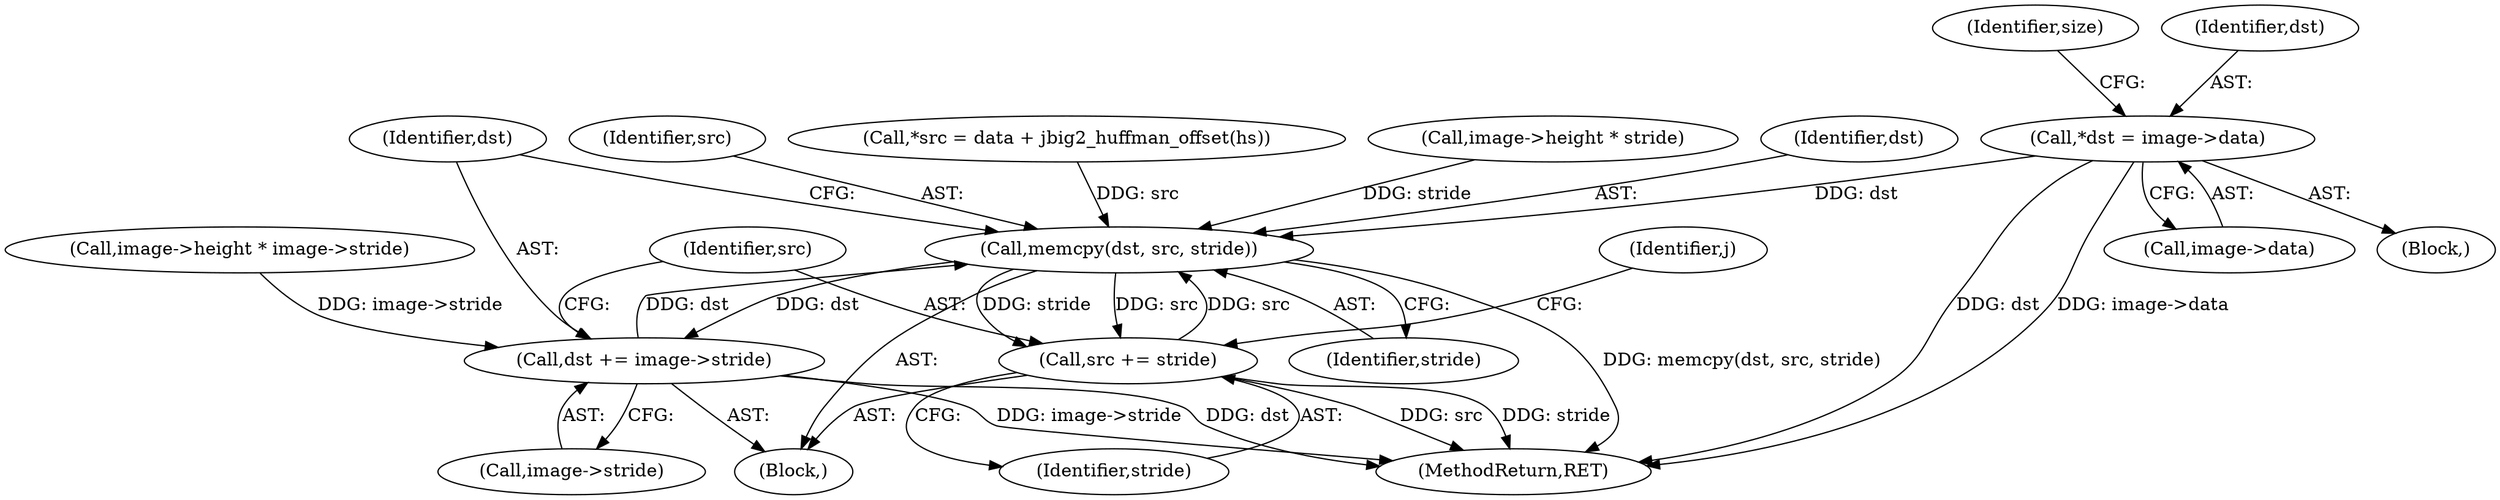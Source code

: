 digraph "0_ghostscript_e698d5c11d27212aa1098bc5b1673a3378563092_12@pointer" {
"1001679" [label="(Call,*dst = image->data)"];
"1001752" [label="(Call,memcpy(dst, src, stride))"];
"1001756" [label="(Call,dst += image->stride)"];
"1001761" [label="(Call,src += stride)"];
"1001750" [label="(Identifier,j)"];
"1001515" [label="(Call,image->height * image->stride)"];
"1001679" [label="(Call,*dst = image->data)"];
"1001754" [label="(Identifier,src)"];
"1001655" [label="(Call,*src = data + jbig2_huffman_offset(hs))"];
"1001718" [label="(Call,image->height * stride)"];
"1002289" [label="(MethodReturn,RET)"];
"1001761" [label="(Call,src += stride)"];
"1001755" [label="(Identifier,stride)"];
"1001752" [label="(Call,memcpy(dst, src, stride))"];
"1001763" [label="(Identifier,stride)"];
"1001681" [label="(Call,image->data)"];
"1001687" [label="(Identifier,size)"];
"1001762" [label="(Identifier,src)"];
"1001653" [label="(Block,)"];
"1001751" [label="(Block,)"];
"1001757" [label="(Identifier,dst)"];
"1001758" [label="(Call,image->stride)"];
"1001756" [label="(Call,dst += image->stride)"];
"1001680" [label="(Identifier,dst)"];
"1001753" [label="(Identifier,dst)"];
"1001679" -> "1001653"  [label="AST: "];
"1001679" -> "1001681"  [label="CFG: "];
"1001680" -> "1001679"  [label="AST: "];
"1001681" -> "1001679"  [label="AST: "];
"1001687" -> "1001679"  [label="CFG: "];
"1001679" -> "1002289"  [label="DDG: dst"];
"1001679" -> "1002289"  [label="DDG: image->data"];
"1001679" -> "1001752"  [label="DDG: dst"];
"1001752" -> "1001751"  [label="AST: "];
"1001752" -> "1001755"  [label="CFG: "];
"1001753" -> "1001752"  [label="AST: "];
"1001754" -> "1001752"  [label="AST: "];
"1001755" -> "1001752"  [label="AST: "];
"1001757" -> "1001752"  [label="CFG: "];
"1001752" -> "1002289"  [label="DDG: memcpy(dst, src, stride)"];
"1001756" -> "1001752"  [label="DDG: dst"];
"1001761" -> "1001752"  [label="DDG: src"];
"1001655" -> "1001752"  [label="DDG: src"];
"1001718" -> "1001752"  [label="DDG: stride"];
"1001752" -> "1001756"  [label="DDG: dst"];
"1001752" -> "1001761"  [label="DDG: stride"];
"1001752" -> "1001761"  [label="DDG: src"];
"1001756" -> "1001751"  [label="AST: "];
"1001756" -> "1001758"  [label="CFG: "];
"1001757" -> "1001756"  [label="AST: "];
"1001758" -> "1001756"  [label="AST: "];
"1001762" -> "1001756"  [label="CFG: "];
"1001756" -> "1002289"  [label="DDG: image->stride"];
"1001756" -> "1002289"  [label="DDG: dst"];
"1001515" -> "1001756"  [label="DDG: image->stride"];
"1001761" -> "1001751"  [label="AST: "];
"1001761" -> "1001763"  [label="CFG: "];
"1001762" -> "1001761"  [label="AST: "];
"1001763" -> "1001761"  [label="AST: "];
"1001750" -> "1001761"  [label="CFG: "];
"1001761" -> "1002289"  [label="DDG: src"];
"1001761" -> "1002289"  [label="DDG: stride"];
}
